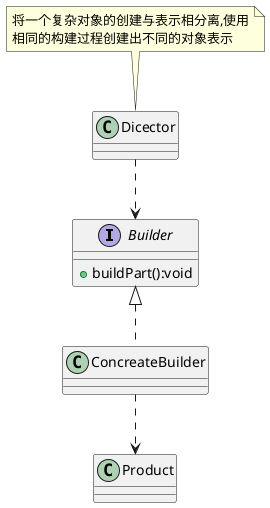 @startuml
interface Builder{
    +buildPart():void
}
class ConcreateBuilder implements Builder
class Product
ConcreateBuilder -.> Product

Dicector -.> Builder
note top:将一个复杂对象的创建与表示相分离,使用\n相同的构建过程创建出不同的对象表示
@enduml